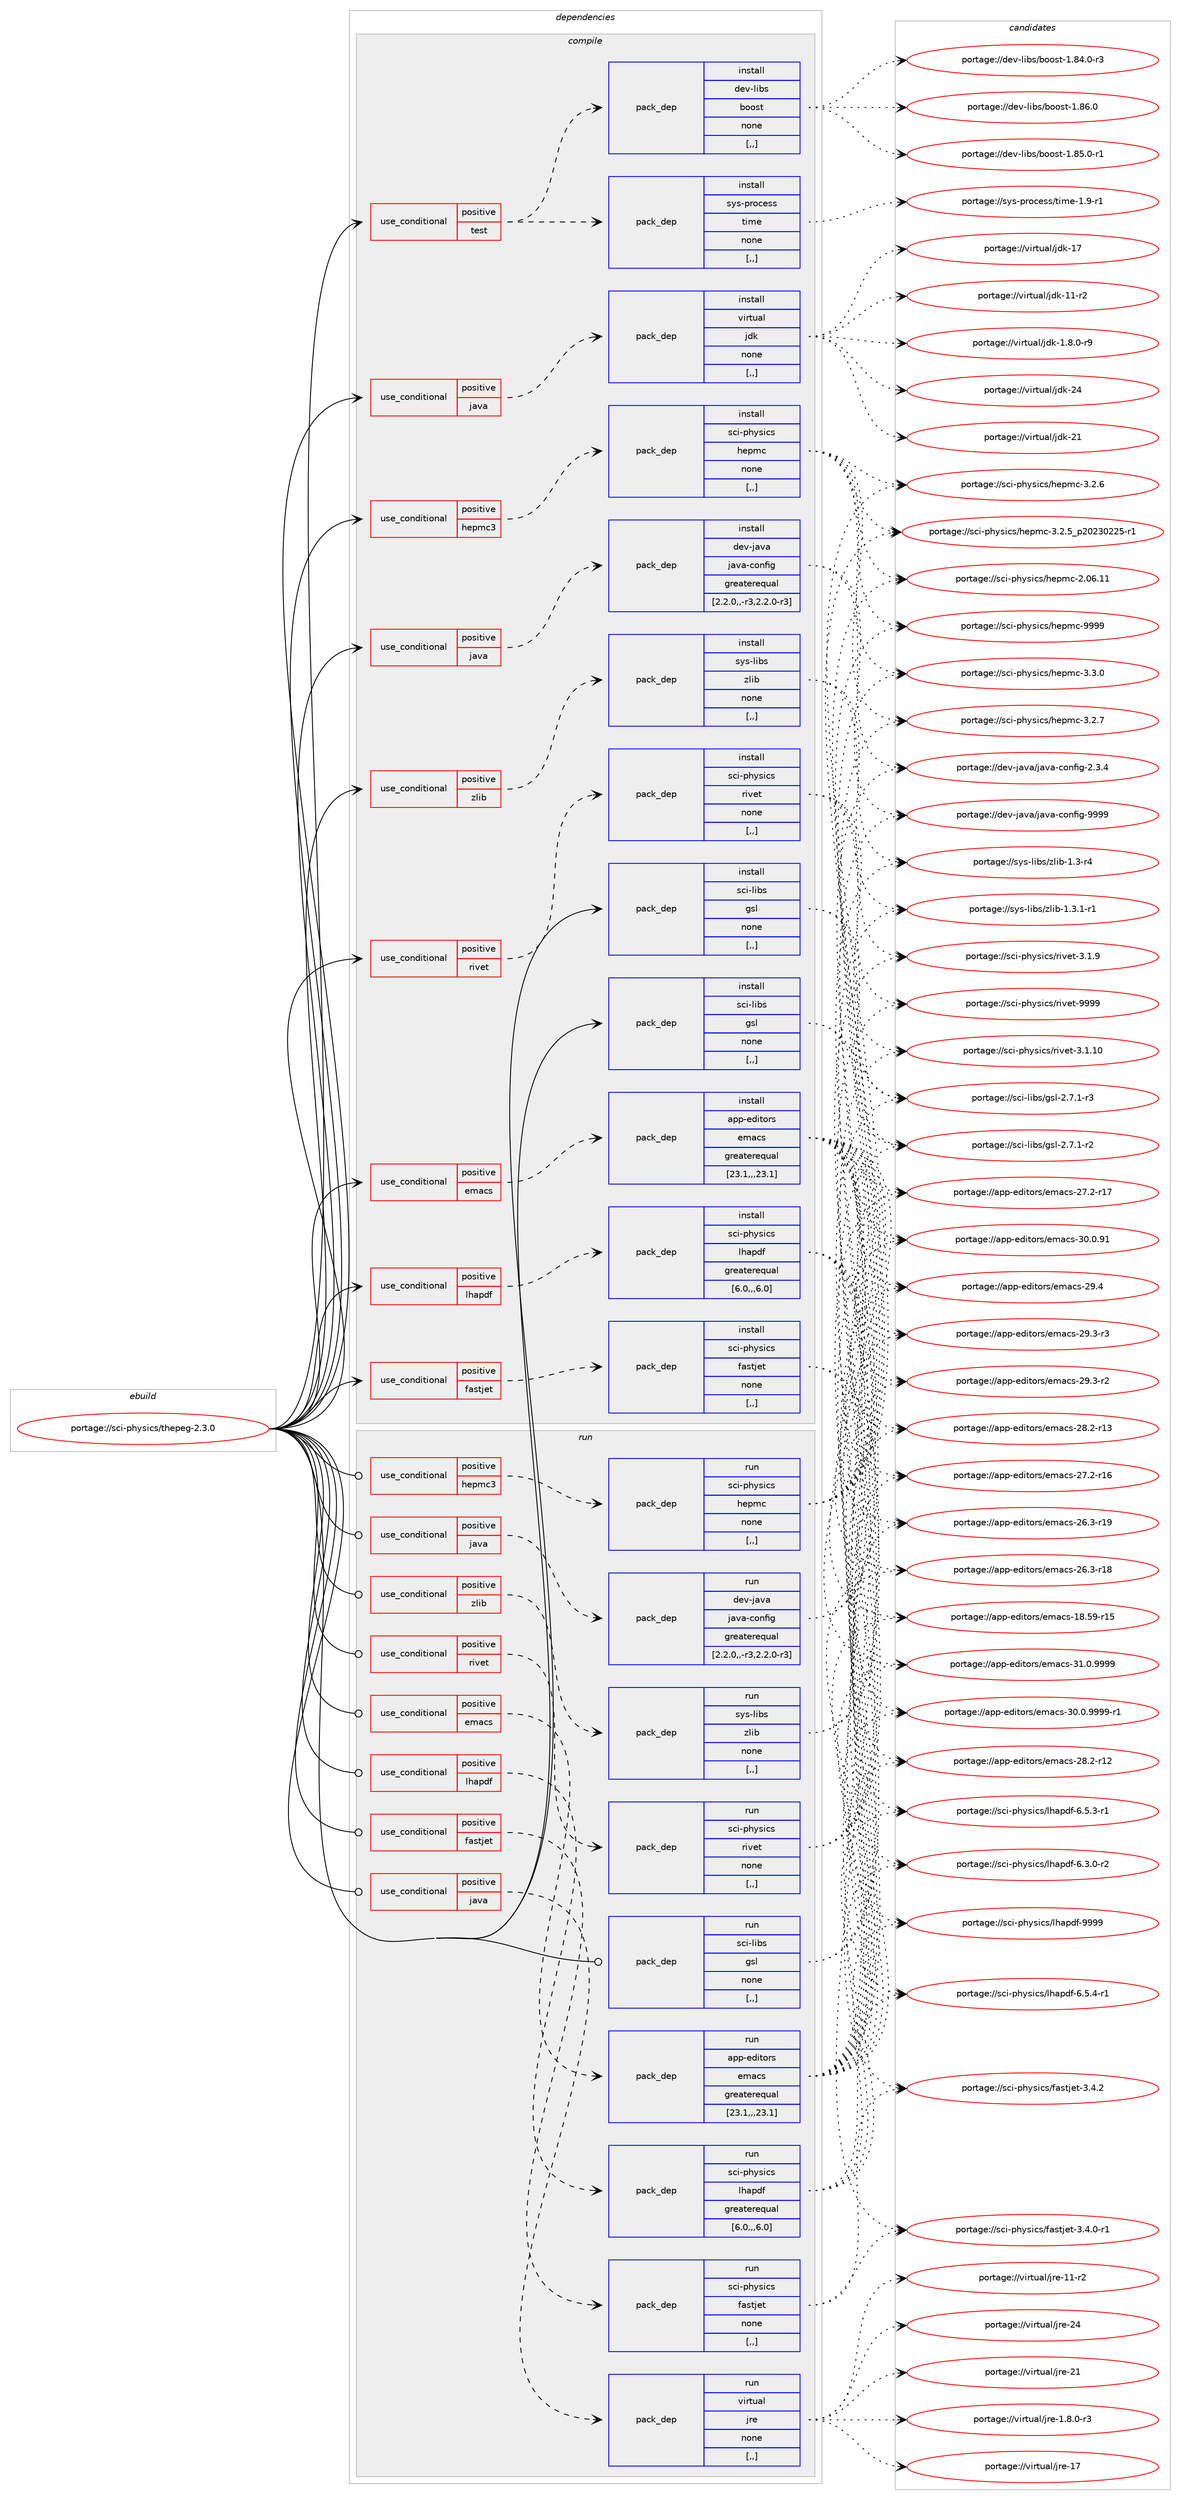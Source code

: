 digraph prolog {

# *************
# Graph options
# *************

newrank=true;
concentrate=true;
compound=true;
graph [rankdir=LR,fontname=Helvetica,fontsize=10,ranksep=1.5];#, ranksep=2.5, nodesep=0.2];
edge  [arrowhead=vee];
node  [fontname=Helvetica,fontsize=10];

# **********
# The ebuild
# **********

subgraph cluster_leftcol {
color=gray;
label=<<i>ebuild</i>>;
id [label="portage://sci-physics/thepeg-2.3.0", color=red, width=4, href="../sci-physics/thepeg-2.3.0.svg"];
}

# ****************
# The dependencies
# ****************

subgraph cluster_midcol {
color=gray;
label=<<i>dependencies</i>>;
subgraph cluster_compile {
fillcolor="#eeeeee";
style=filled;
label=<<i>compile</i>>;
subgraph cond243265 {
dependency921863 [label=<<TABLE BORDER="0" CELLBORDER="1" CELLSPACING="0" CELLPADDING="4"><TR><TD ROWSPAN="3" CELLPADDING="10">use_conditional</TD></TR><TR><TD>positive</TD></TR><TR><TD>emacs</TD></TR></TABLE>>, shape=none, color=red];
subgraph pack671942 {
dependency921864 [label=<<TABLE BORDER="0" CELLBORDER="1" CELLSPACING="0" CELLPADDING="4" WIDTH="220"><TR><TD ROWSPAN="6" CELLPADDING="30">pack_dep</TD></TR><TR><TD WIDTH="110">install</TD></TR><TR><TD>app-editors</TD></TR><TR><TD>emacs</TD></TR><TR><TD>greaterequal</TD></TR><TR><TD>[23.1,,,23.1]</TD></TR></TABLE>>, shape=none, color=blue];
}
dependency921863:e -> dependency921864:w [weight=20,style="dashed",arrowhead="vee"];
}
id:e -> dependency921863:w [weight=20,style="solid",arrowhead="vee"];
subgraph cond243266 {
dependency921865 [label=<<TABLE BORDER="0" CELLBORDER="1" CELLSPACING="0" CELLPADDING="4"><TR><TD ROWSPAN="3" CELLPADDING="10">use_conditional</TD></TR><TR><TD>positive</TD></TR><TR><TD>fastjet</TD></TR></TABLE>>, shape=none, color=red];
subgraph pack671943 {
dependency921866 [label=<<TABLE BORDER="0" CELLBORDER="1" CELLSPACING="0" CELLPADDING="4" WIDTH="220"><TR><TD ROWSPAN="6" CELLPADDING="30">pack_dep</TD></TR><TR><TD WIDTH="110">install</TD></TR><TR><TD>sci-physics</TD></TR><TR><TD>fastjet</TD></TR><TR><TD>none</TD></TR><TR><TD>[,,]</TD></TR></TABLE>>, shape=none, color=blue];
}
dependency921865:e -> dependency921866:w [weight=20,style="dashed",arrowhead="vee"];
}
id:e -> dependency921865:w [weight=20,style="solid",arrowhead="vee"];
subgraph cond243267 {
dependency921867 [label=<<TABLE BORDER="0" CELLBORDER="1" CELLSPACING="0" CELLPADDING="4"><TR><TD ROWSPAN="3" CELLPADDING="10">use_conditional</TD></TR><TR><TD>positive</TD></TR><TR><TD>hepmc3</TD></TR></TABLE>>, shape=none, color=red];
subgraph pack671944 {
dependency921868 [label=<<TABLE BORDER="0" CELLBORDER="1" CELLSPACING="0" CELLPADDING="4" WIDTH="220"><TR><TD ROWSPAN="6" CELLPADDING="30">pack_dep</TD></TR><TR><TD WIDTH="110">install</TD></TR><TR><TD>sci-physics</TD></TR><TR><TD>hepmc</TD></TR><TR><TD>none</TD></TR><TR><TD>[,,]</TD></TR></TABLE>>, shape=none, color=blue];
}
dependency921867:e -> dependency921868:w [weight=20,style="dashed",arrowhead="vee"];
}
id:e -> dependency921867:w [weight=20,style="solid",arrowhead="vee"];
subgraph cond243268 {
dependency921869 [label=<<TABLE BORDER="0" CELLBORDER="1" CELLSPACING="0" CELLPADDING="4"><TR><TD ROWSPAN="3" CELLPADDING="10">use_conditional</TD></TR><TR><TD>positive</TD></TR><TR><TD>java</TD></TR></TABLE>>, shape=none, color=red];
subgraph pack671945 {
dependency921870 [label=<<TABLE BORDER="0" CELLBORDER="1" CELLSPACING="0" CELLPADDING="4" WIDTH="220"><TR><TD ROWSPAN="6" CELLPADDING="30">pack_dep</TD></TR><TR><TD WIDTH="110">install</TD></TR><TR><TD>dev-java</TD></TR><TR><TD>java-config</TD></TR><TR><TD>greaterequal</TD></TR><TR><TD>[2.2.0,,-r3,2.2.0-r3]</TD></TR></TABLE>>, shape=none, color=blue];
}
dependency921869:e -> dependency921870:w [weight=20,style="dashed",arrowhead="vee"];
}
id:e -> dependency921869:w [weight=20,style="solid",arrowhead="vee"];
subgraph cond243269 {
dependency921871 [label=<<TABLE BORDER="0" CELLBORDER="1" CELLSPACING="0" CELLPADDING="4"><TR><TD ROWSPAN="3" CELLPADDING="10">use_conditional</TD></TR><TR><TD>positive</TD></TR><TR><TD>java</TD></TR></TABLE>>, shape=none, color=red];
subgraph pack671946 {
dependency921872 [label=<<TABLE BORDER="0" CELLBORDER="1" CELLSPACING="0" CELLPADDING="4" WIDTH="220"><TR><TD ROWSPAN="6" CELLPADDING="30">pack_dep</TD></TR><TR><TD WIDTH="110">install</TD></TR><TR><TD>virtual</TD></TR><TR><TD>jdk</TD></TR><TR><TD>none</TD></TR><TR><TD>[,,]</TD></TR></TABLE>>, shape=none, color=blue];
}
dependency921871:e -> dependency921872:w [weight=20,style="dashed",arrowhead="vee"];
}
id:e -> dependency921871:w [weight=20,style="solid",arrowhead="vee"];
subgraph cond243270 {
dependency921873 [label=<<TABLE BORDER="0" CELLBORDER="1" CELLSPACING="0" CELLPADDING="4"><TR><TD ROWSPAN="3" CELLPADDING="10">use_conditional</TD></TR><TR><TD>positive</TD></TR><TR><TD>lhapdf</TD></TR></TABLE>>, shape=none, color=red];
subgraph pack671947 {
dependency921874 [label=<<TABLE BORDER="0" CELLBORDER="1" CELLSPACING="0" CELLPADDING="4" WIDTH="220"><TR><TD ROWSPAN="6" CELLPADDING="30">pack_dep</TD></TR><TR><TD WIDTH="110">install</TD></TR><TR><TD>sci-physics</TD></TR><TR><TD>lhapdf</TD></TR><TR><TD>greaterequal</TD></TR><TR><TD>[6.0,,,6.0]</TD></TR></TABLE>>, shape=none, color=blue];
}
dependency921873:e -> dependency921874:w [weight=20,style="dashed",arrowhead="vee"];
}
id:e -> dependency921873:w [weight=20,style="solid",arrowhead="vee"];
subgraph cond243271 {
dependency921875 [label=<<TABLE BORDER="0" CELLBORDER="1" CELLSPACING="0" CELLPADDING="4"><TR><TD ROWSPAN="3" CELLPADDING="10">use_conditional</TD></TR><TR><TD>positive</TD></TR><TR><TD>rivet</TD></TR></TABLE>>, shape=none, color=red];
subgraph pack671948 {
dependency921876 [label=<<TABLE BORDER="0" CELLBORDER="1" CELLSPACING="0" CELLPADDING="4" WIDTH="220"><TR><TD ROWSPAN="6" CELLPADDING="30">pack_dep</TD></TR><TR><TD WIDTH="110">install</TD></TR><TR><TD>sci-physics</TD></TR><TR><TD>rivet</TD></TR><TR><TD>none</TD></TR><TR><TD>[,,]</TD></TR></TABLE>>, shape=none, color=blue];
}
dependency921875:e -> dependency921876:w [weight=20,style="dashed",arrowhead="vee"];
}
id:e -> dependency921875:w [weight=20,style="solid",arrowhead="vee"];
subgraph cond243272 {
dependency921877 [label=<<TABLE BORDER="0" CELLBORDER="1" CELLSPACING="0" CELLPADDING="4"><TR><TD ROWSPAN="3" CELLPADDING="10">use_conditional</TD></TR><TR><TD>positive</TD></TR><TR><TD>test</TD></TR></TABLE>>, shape=none, color=red];
subgraph pack671949 {
dependency921878 [label=<<TABLE BORDER="0" CELLBORDER="1" CELLSPACING="0" CELLPADDING="4" WIDTH="220"><TR><TD ROWSPAN="6" CELLPADDING="30">pack_dep</TD></TR><TR><TD WIDTH="110">install</TD></TR><TR><TD>sys-process</TD></TR><TR><TD>time</TD></TR><TR><TD>none</TD></TR><TR><TD>[,,]</TD></TR></TABLE>>, shape=none, color=blue];
}
dependency921877:e -> dependency921878:w [weight=20,style="dashed",arrowhead="vee"];
subgraph pack671950 {
dependency921879 [label=<<TABLE BORDER="0" CELLBORDER="1" CELLSPACING="0" CELLPADDING="4" WIDTH="220"><TR><TD ROWSPAN="6" CELLPADDING="30">pack_dep</TD></TR><TR><TD WIDTH="110">install</TD></TR><TR><TD>dev-libs</TD></TR><TR><TD>boost</TD></TR><TR><TD>none</TD></TR><TR><TD>[,,]</TD></TR></TABLE>>, shape=none, color=blue];
}
dependency921877:e -> dependency921879:w [weight=20,style="dashed",arrowhead="vee"];
}
id:e -> dependency921877:w [weight=20,style="solid",arrowhead="vee"];
subgraph cond243273 {
dependency921880 [label=<<TABLE BORDER="0" CELLBORDER="1" CELLSPACING="0" CELLPADDING="4"><TR><TD ROWSPAN="3" CELLPADDING="10">use_conditional</TD></TR><TR><TD>positive</TD></TR><TR><TD>zlib</TD></TR></TABLE>>, shape=none, color=red];
subgraph pack671951 {
dependency921881 [label=<<TABLE BORDER="0" CELLBORDER="1" CELLSPACING="0" CELLPADDING="4" WIDTH="220"><TR><TD ROWSPAN="6" CELLPADDING="30">pack_dep</TD></TR><TR><TD WIDTH="110">install</TD></TR><TR><TD>sys-libs</TD></TR><TR><TD>zlib</TD></TR><TR><TD>none</TD></TR><TR><TD>[,,]</TD></TR></TABLE>>, shape=none, color=blue];
}
dependency921880:e -> dependency921881:w [weight=20,style="dashed",arrowhead="vee"];
}
id:e -> dependency921880:w [weight=20,style="solid",arrowhead="vee"];
subgraph pack671952 {
dependency921882 [label=<<TABLE BORDER="0" CELLBORDER="1" CELLSPACING="0" CELLPADDING="4" WIDTH="220"><TR><TD ROWSPAN="6" CELLPADDING="30">pack_dep</TD></TR><TR><TD WIDTH="110">install</TD></TR><TR><TD>sci-libs</TD></TR><TR><TD>gsl</TD></TR><TR><TD>none</TD></TR><TR><TD>[,,]</TD></TR></TABLE>>, shape=none, color=blue];
}
id:e -> dependency921882:w [weight=20,style="solid",arrowhead="vee"];
subgraph pack671953 {
dependency921883 [label=<<TABLE BORDER="0" CELLBORDER="1" CELLSPACING="0" CELLPADDING="4" WIDTH="220"><TR><TD ROWSPAN="6" CELLPADDING="30">pack_dep</TD></TR><TR><TD WIDTH="110">install</TD></TR><TR><TD>sci-libs</TD></TR><TR><TD>gsl</TD></TR><TR><TD>none</TD></TR><TR><TD>[,,]</TD></TR></TABLE>>, shape=none, color=blue];
}
id:e -> dependency921883:w [weight=20,style="solid",arrowhead="vee"];
}
subgraph cluster_compileandrun {
fillcolor="#eeeeee";
style=filled;
label=<<i>compile and run</i>>;
}
subgraph cluster_run {
fillcolor="#eeeeee";
style=filled;
label=<<i>run</i>>;
subgraph cond243274 {
dependency921884 [label=<<TABLE BORDER="0" CELLBORDER="1" CELLSPACING="0" CELLPADDING="4"><TR><TD ROWSPAN="3" CELLPADDING="10">use_conditional</TD></TR><TR><TD>positive</TD></TR><TR><TD>emacs</TD></TR></TABLE>>, shape=none, color=red];
subgraph pack671954 {
dependency921885 [label=<<TABLE BORDER="0" CELLBORDER="1" CELLSPACING="0" CELLPADDING="4" WIDTH="220"><TR><TD ROWSPAN="6" CELLPADDING="30">pack_dep</TD></TR><TR><TD WIDTH="110">run</TD></TR><TR><TD>app-editors</TD></TR><TR><TD>emacs</TD></TR><TR><TD>greaterequal</TD></TR><TR><TD>[23.1,,,23.1]</TD></TR></TABLE>>, shape=none, color=blue];
}
dependency921884:e -> dependency921885:w [weight=20,style="dashed",arrowhead="vee"];
}
id:e -> dependency921884:w [weight=20,style="solid",arrowhead="odot"];
subgraph cond243275 {
dependency921886 [label=<<TABLE BORDER="0" CELLBORDER="1" CELLSPACING="0" CELLPADDING="4"><TR><TD ROWSPAN="3" CELLPADDING="10">use_conditional</TD></TR><TR><TD>positive</TD></TR><TR><TD>fastjet</TD></TR></TABLE>>, shape=none, color=red];
subgraph pack671955 {
dependency921887 [label=<<TABLE BORDER="0" CELLBORDER="1" CELLSPACING="0" CELLPADDING="4" WIDTH="220"><TR><TD ROWSPAN="6" CELLPADDING="30">pack_dep</TD></TR><TR><TD WIDTH="110">run</TD></TR><TR><TD>sci-physics</TD></TR><TR><TD>fastjet</TD></TR><TR><TD>none</TD></TR><TR><TD>[,,]</TD></TR></TABLE>>, shape=none, color=blue];
}
dependency921886:e -> dependency921887:w [weight=20,style="dashed",arrowhead="vee"];
}
id:e -> dependency921886:w [weight=20,style="solid",arrowhead="odot"];
subgraph cond243276 {
dependency921888 [label=<<TABLE BORDER="0" CELLBORDER="1" CELLSPACING="0" CELLPADDING="4"><TR><TD ROWSPAN="3" CELLPADDING="10">use_conditional</TD></TR><TR><TD>positive</TD></TR><TR><TD>hepmc3</TD></TR></TABLE>>, shape=none, color=red];
subgraph pack671956 {
dependency921889 [label=<<TABLE BORDER="0" CELLBORDER="1" CELLSPACING="0" CELLPADDING="4" WIDTH="220"><TR><TD ROWSPAN="6" CELLPADDING="30">pack_dep</TD></TR><TR><TD WIDTH="110">run</TD></TR><TR><TD>sci-physics</TD></TR><TR><TD>hepmc</TD></TR><TR><TD>none</TD></TR><TR><TD>[,,]</TD></TR></TABLE>>, shape=none, color=blue];
}
dependency921888:e -> dependency921889:w [weight=20,style="dashed",arrowhead="vee"];
}
id:e -> dependency921888:w [weight=20,style="solid",arrowhead="odot"];
subgraph cond243277 {
dependency921890 [label=<<TABLE BORDER="0" CELLBORDER="1" CELLSPACING="0" CELLPADDING="4"><TR><TD ROWSPAN="3" CELLPADDING="10">use_conditional</TD></TR><TR><TD>positive</TD></TR><TR><TD>java</TD></TR></TABLE>>, shape=none, color=red];
subgraph pack671957 {
dependency921891 [label=<<TABLE BORDER="0" CELLBORDER="1" CELLSPACING="0" CELLPADDING="4" WIDTH="220"><TR><TD ROWSPAN="6" CELLPADDING="30">pack_dep</TD></TR><TR><TD WIDTH="110">run</TD></TR><TR><TD>dev-java</TD></TR><TR><TD>java-config</TD></TR><TR><TD>greaterequal</TD></TR><TR><TD>[2.2.0,,-r3,2.2.0-r3]</TD></TR></TABLE>>, shape=none, color=blue];
}
dependency921890:e -> dependency921891:w [weight=20,style="dashed",arrowhead="vee"];
}
id:e -> dependency921890:w [weight=20,style="solid",arrowhead="odot"];
subgraph cond243278 {
dependency921892 [label=<<TABLE BORDER="0" CELLBORDER="1" CELLSPACING="0" CELLPADDING="4"><TR><TD ROWSPAN="3" CELLPADDING="10">use_conditional</TD></TR><TR><TD>positive</TD></TR><TR><TD>java</TD></TR></TABLE>>, shape=none, color=red];
subgraph pack671958 {
dependency921893 [label=<<TABLE BORDER="0" CELLBORDER="1" CELLSPACING="0" CELLPADDING="4" WIDTH="220"><TR><TD ROWSPAN="6" CELLPADDING="30">pack_dep</TD></TR><TR><TD WIDTH="110">run</TD></TR><TR><TD>virtual</TD></TR><TR><TD>jre</TD></TR><TR><TD>none</TD></TR><TR><TD>[,,]</TD></TR></TABLE>>, shape=none, color=blue];
}
dependency921892:e -> dependency921893:w [weight=20,style="dashed",arrowhead="vee"];
}
id:e -> dependency921892:w [weight=20,style="solid",arrowhead="odot"];
subgraph cond243279 {
dependency921894 [label=<<TABLE BORDER="0" CELLBORDER="1" CELLSPACING="0" CELLPADDING="4"><TR><TD ROWSPAN="3" CELLPADDING="10">use_conditional</TD></TR><TR><TD>positive</TD></TR><TR><TD>lhapdf</TD></TR></TABLE>>, shape=none, color=red];
subgraph pack671959 {
dependency921895 [label=<<TABLE BORDER="0" CELLBORDER="1" CELLSPACING="0" CELLPADDING="4" WIDTH="220"><TR><TD ROWSPAN="6" CELLPADDING="30">pack_dep</TD></TR><TR><TD WIDTH="110">run</TD></TR><TR><TD>sci-physics</TD></TR><TR><TD>lhapdf</TD></TR><TR><TD>greaterequal</TD></TR><TR><TD>[6.0,,,6.0]</TD></TR></TABLE>>, shape=none, color=blue];
}
dependency921894:e -> dependency921895:w [weight=20,style="dashed",arrowhead="vee"];
}
id:e -> dependency921894:w [weight=20,style="solid",arrowhead="odot"];
subgraph cond243280 {
dependency921896 [label=<<TABLE BORDER="0" CELLBORDER="1" CELLSPACING="0" CELLPADDING="4"><TR><TD ROWSPAN="3" CELLPADDING="10">use_conditional</TD></TR><TR><TD>positive</TD></TR><TR><TD>rivet</TD></TR></TABLE>>, shape=none, color=red];
subgraph pack671960 {
dependency921897 [label=<<TABLE BORDER="0" CELLBORDER="1" CELLSPACING="0" CELLPADDING="4" WIDTH="220"><TR><TD ROWSPAN="6" CELLPADDING="30">pack_dep</TD></TR><TR><TD WIDTH="110">run</TD></TR><TR><TD>sci-physics</TD></TR><TR><TD>rivet</TD></TR><TR><TD>none</TD></TR><TR><TD>[,,]</TD></TR></TABLE>>, shape=none, color=blue];
}
dependency921896:e -> dependency921897:w [weight=20,style="dashed",arrowhead="vee"];
}
id:e -> dependency921896:w [weight=20,style="solid",arrowhead="odot"];
subgraph cond243281 {
dependency921898 [label=<<TABLE BORDER="0" CELLBORDER="1" CELLSPACING="0" CELLPADDING="4"><TR><TD ROWSPAN="3" CELLPADDING="10">use_conditional</TD></TR><TR><TD>positive</TD></TR><TR><TD>zlib</TD></TR></TABLE>>, shape=none, color=red];
subgraph pack671961 {
dependency921899 [label=<<TABLE BORDER="0" CELLBORDER="1" CELLSPACING="0" CELLPADDING="4" WIDTH="220"><TR><TD ROWSPAN="6" CELLPADDING="30">pack_dep</TD></TR><TR><TD WIDTH="110">run</TD></TR><TR><TD>sys-libs</TD></TR><TR><TD>zlib</TD></TR><TR><TD>none</TD></TR><TR><TD>[,,]</TD></TR></TABLE>>, shape=none, color=blue];
}
dependency921898:e -> dependency921899:w [weight=20,style="dashed",arrowhead="vee"];
}
id:e -> dependency921898:w [weight=20,style="solid",arrowhead="odot"];
subgraph pack671962 {
dependency921900 [label=<<TABLE BORDER="0" CELLBORDER="1" CELLSPACING="0" CELLPADDING="4" WIDTH="220"><TR><TD ROWSPAN="6" CELLPADDING="30">pack_dep</TD></TR><TR><TD WIDTH="110">run</TD></TR><TR><TD>sci-libs</TD></TR><TR><TD>gsl</TD></TR><TR><TD>none</TD></TR><TR><TD>[,,]</TD></TR></TABLE>>, shape=none, color=blue];
}
id:e -> dependency921900:w [weight=20,style="solid",arrowhead="odot"];
}
}

# **************
# The candidates
# **************

subgraph cluster_choices {
rank=same;
color=gray;
label=<<i>candidates</i>>;

subgraph choice671942 {
color=black;
nodesep=1;
choice971121124510110010511611111411547101109979911545514946484657575757 [label="portage://app-editors/emacs-31.0.9999", color=red, width=4,href="../app-editors/emacs-31.0.9999.svg"];
choice9711211245101100105116111114115471011099799115455148464846575757574511449 [label="portage://app-editors/emacs-30.0.9999-r1", color=red, width=4,href="../app-editors/emacs-30.0.9999-r1.svg"];
choice97112112451011001051161111141154710110997991154551484648465749 [label="portage://app-editors/emacs-30.0.91", color=red, width=4,href="../app-editors/emacs-30.0.91.svg"];
choice97112112451011001051161111141154710110997991154550574652 [label="portage://app-editors/emacs-29.4", color=red, width=4,href="../app-editors/emacs-29.4.svg"];
choice971121124510110010511611111411547101109979911545505746514511451 [label="portage://app-editors/emacs-29.3-r3", color=red, width=4,href="../app-editors/emacs-29.3-r3.svg"];
choice971121124510110010511611111411547101109979911545505746514511450 [label="portage://app-editors/emacs-29.3-r2", color=red, width=4,href="../app-editors/emacs-29.3-r2.svg"];
choice97112112451011001051161111141154710110997991154550564650451144951 [label="portage://app-editors/emacs-28.2-r13", color=red, width=4,href="../app-editors/emacs-28.2-r13.svg"];
choice97112112451011001051161111141154710110997991154550564650451144950 [label="portage://app-editors/emacs-28.2-r12", color=red, width=4,href="../app-editors/emacs-28.2-r12.svg"];
choice97112112451011001051161111141154710110997991154550554650451144955 [label="portage://app-editors/emacs-27.2-r17", color=red, width=4,href="../app-editors/emacs-27.2-r17.svg"];
choice97112112451011001051161111141154710110997991154550554650451144954 [label="portage://app-editors/emacs-27.2-r16", color=red, width=4,href="../app-editors/emacs-27.2-r16.svg"];
choice97112112451011001051161111141154710110997991154550544651451144957 [label="portage://app-editors/emacs-26.3-r19", color=red, width=4,href="../app-editors/emacs-26.3-r19.svg"];
choice97112112451011001051161111141154710110997991154550544651451144956 [label="portage://app-editors/emacs-26.3-r18", color=red, width=4,href="../app-editors/emacs-26.3-r18.svg"];
choice9711211245101100105116111114115471011099799115454956465357451144953 [label="portage://app-editors/emacs-18.59-r15", color=red, width=4,href="../app-editors/emacs-18.59-r15.svg"];
dependency921864:e -> choice971121124510110010511611111411547101109979911545514946484657575757:w [style=dotted,weight="100"];
dependency921864:e -> choice9711211245101100105116111114115471011099799115455148464846575757574511449:w [style=dotted,weight="100"];
dependency921864:e -> choice97112112451011001051161111141154710110997991154551484648465749:w [style=dotted,weight="100"];
dependency921864:e -> choice97112112451011001051161111141154710110997991154550574652:w [style=dotted,weight="100"];
dependency921864:e -> choice971121124510110010511611111411547101109979911545505746514511451:w [style=dotted,weight="100"];
dependency921864:e -> choice971121124510110010511611111411547101109979911545505746514511450:w [style=dotted,weight="100"];
dependency921864:e -> choice97112112451011001051161111141154710110997991154550564650451144951:w [style=dotted,weight="100"];
dependency921864:e -> choice97112112451011001051161111141154710110997991154550564650451144950:w [style=dotted,weight="100"];
dependency921864:e -> choice97112112451011001051161111141154710110997991154550554650451144955:w [style=dotted,weight="100"];
dependency921864:e -> choice97112112451011001051161111141154710110997991154550554650451144954:w [style=dotted,weight="100"];
dependency921864:e -> choice97112112451011001051161111141154710110997991154550544651451144957:w [style=dotted,weight="100"];
dependency921864:e -> choice97112112451011001051161111141154710110997991154550544651451144956:w [style=dotted,weight="100"];
dependency921864:e -> choice9711211245101100105116111114115471011099799115454956465357451144953:w [style=dotted,weight="100"];
}
subgraph choice671943 {
color=black;
nodesep=1;
choice1159910545112104121115105991154710297115116106101116455146524650 [label="portage://sci-physics/fastjet-3.4.2", color=red, width=4,href="../sci-physics/fastjet-3.4.2.svg"];
choice11599105451121041211151059911547102971151161061011164551465246484511449 [label="portage://sci-physics/fastjet-3.4.0-r1", color=red, width=4,href="../sci-physics/fastjet-3.4.0-r1.svg"];
dependency921866:e -> choice1159910545112104121115105991154710297115116106101116455146524650:w [style=dotted,weight="100"];
dependency921866:e -> choice11599105451121041211151059911547102971151161061011164551465246484511449:w [style=dotted,weight="100"];
}
subgraph choice671944 {
color=black;
nodesep=1;
choice11599105451121041211151059911547104101112109994557575757 [label="portage://sci-physics/hepmc-9999", color=red, width=4,href="../sci-physics/hepmc-9999.svg"];
choice1159910545112104121115105991154710410111210999455146514648 [label="portage://sci-physics/hepmc-3.3.0", color=red, width=4,href="../sci-physics/hepmc-3.3.0.svg"];
choice1159910545112104121115105991154710410111210999455146504655 [label="portage://sci-physics/hepmc-3.2.7", color=red, width=4,href="../sci-physics/hepmc-3.2.7.svg"];
choice1159910545112104121115105991154710410111210999455146504654 [label="portage://sci-physics/hepmc-3.2.6", color=red, width=4,href="../sci-physics/hepmc-3.2.6.svg"];
choice11599105451121041211151059911547104101112109994551465046539511250485051485050534511449 [label="portage://sci-physics/hepmc-3.2.5_p20230225-r1", color=red, width=4,href="../sci-physics/hepmc-3.2.5_p20230225-r1.svg"];
choice11599105451121041211151059911547104101112109994550464854464949 [label="portage://sci-physics/hepmc-2.06.11", color=red, width=4,href="../sci-physics/hepmc-2.06.11.svg"];
dependency921868:e -> choice11599105451121041211151059911547104101112109994557575757:w [style=dotted,weight="100"];
dependency921868:e -> choice1159910545112104121115105991154710410111210999455146514648:w [style=dotted,weight="100"];
dependency921868:e -> choice1159910545112104121115105991154710410111210999455146504655:w [style=dotted,weight="100"];
dependency921868:e -> choice1159910545112104121115105991154710410111210999455146504654:w [style=dotted,weight="100"];
dependency921868:e -> choice11599105451121041211151059911547104101112109994551465046539511250485051485050534511449:w [style=dotted,weight="100"];
dependency921868:e -> choice11599105451121041211151059911547104101112109994550464854464949:w [style=dotted,weight="100"];
}
subgraph choice671945 {
color=black;
nodesep=1;
choice10010111845106971189747106971189745991111101021051034557575757 [label="portage://dev-java/java-config-9999", color=red, width=4,href="../dev-java/java-config-9999.svg"];
choice1001011184510697118974710697118974599111110102105103455046514652 [label="portage://dev-java/java-config-2.3.4", color=red, width=4,href="../dev-java/java-config-2.3.4.svg"];
dependency921870:e -> choice10010111845106971189747106971189745991111101021051034557575757:w [style=dotted,weight="100"];
dependency921870:e -> choice1001011184510697118974710697118974599111110102105103455046514652:w [style=dotted,weight="100"];
}
subgraph choice671946 {
color=black;
nodesep=1;
choice1181051141161179710847106100107455052 [label="portage://virtual/jdk-24", color=red, width=4,href="../virtual/jdk-24.svg"];
choice1181051141161179710847106100107455049 [label="portage://virtual/jdk-21", color=red, width=4,href="../virtual/jdk-21.svg"];
choice1181051141161179710847106100107454955 [label="portage://virtual/jdk-17", color=red, width=4,href="../virtual/jdk-17.svg"];
choice11810511411611797108471061001074549494511450 [label="portage://virtual/jdk-11-r2", color=red, width=4,href="../virtual/jdk-11-r2.svg"];
choice11810511411611797108471061001074549465646484511457 [label="portage://virtual/jdk-1.8.0-r9", color=red, width=4,href="../virtual/jdk-1.8.0-r9.svg"];
dependency921872:e -> choice1181051141161179710847106100107455052:w [style=dotted,weight="100"];
dependency921872:e -> choice1181051141161179710847106100107455049:w [style=dotted,weight="100"];
dependency921872:e -> choice1181051141161179710847106100107454955:w [style=dotted,weight="100"];
dependency921872:e -> choice11810511411611797108471061001074549494511450:w [style=dotted,weight="100"];
dependency921872:e -> choice11810511411611797108471061001074549465646484511457:w [style=dotted,weight="100"];
}
subgraph choice671947 {
color=black;
nodesep=1;
choice11599105451121041211151059911547108104971121001024557575757 [label="portage://sci-physics/lhapdf-9999", color=red, width=4,href="../sci-physics/lhapdf-9999.svg"];
choice11599105451121041211151059911547108104971121001024554465346524511449 [label="portage://sci-physics/lhapdf-6.5.4-r1", color=red, width=4,href="../sci-physics/lhapdf-6.5.4-r1.svg"];
choice11599105451121041211151059911547108104971121001024554465346514511449 [label="portage://sci-physics/lhapdf-6.5.3-r1", color=red, width=4,href="../sci-physics/lhapdf-6.5.3-r1.svg"];
choice11599105451121041211151059911547108104971121001024554465146484511450 [label="portage://sci-physics/lhapdf-6.3.0-r2", color=red, width=4,href="../sci-physics/lhapdf-6.3.0-r2.svg"];
dependency921874:e -> choice11599105451121041211151059911547108104971121001024557575757:w [style=dotted,weight="100"];
dependency921874:e -> choice11599105451121041211151059911547108104971121001024554465346524511449:w [style=dotted,weight="100"];
dependency921874:e -> choice11599105451121041211151059911547108104971121001024554465346514511449:w [style=dotted,weight="100"];
dependency921874:e -> choice11599105451121041211151059911547108104971121001024554465146484511450:w [style=dotted,weight="100"];
}
subgraph choice671948 {
color=black;
nodesep=1;
choice115991054511210412111510599115471141051181011164557575757 [label="portage://sci-physics/rivet-9999", color=red, width=4,href="../sci-physics/rivet-9999.svg"];
choice1159910545112104121115105991154711410511810111645514649464948 [label="portage://sci-physics/rivet-3.1.10", color=red, width=4,href="../sci-physics/rivet-3.1.10.svg"];
choice11599105451121041211151059911547114105118101116455146494657 [label="portage://sci-physics/rivet-3.1.9", color=red, width=4,href="../sci-physics/rivet-3.1.9.svg"];
dependency921876:e -> choice115991054511210412111510599115471141051181011164557575757:w [style=dotted,weight="100"];
dependency921876:e -> choice1159910545112104121115105991154711410511810111645514649464948:w [style=dotted,weight="100"];
dependency921876:e -> choice11599105451121041211151059911547114105118101116455146494657:w [style=dotted,weight="100"];
}
subgraph choice671949 {
color=black;
nodesep=1;
choice115121115451121141119910111511547116105109101454946574511449 [label="portage://sys-process/time-1.9-r1", color=red, width=4,href="../sys-process/time-1.9-r1.svg"];
dependency921878:e -> choice115121115451121141119910111511547116105109101454946574511449:w [style=dotted,weight="100"];
}
subgraph choice671950 {
color=black;
nodesep=1;
choice1001011184510810598115479811111111511645494656544648 [label="portage://dev-libs/boost-1.86.0", color=red, width=4,href="../dev-libs/boost-1.86.0.svg"];
choice10010111845108105981154798111111115116454946565346484511449 [label="portage://dev-libs/boost-1.85.0-r1", color=red, width=4,href="../dev-libs/boost-1.85.0-r1.svg"];
choice10010111845108105981154798111111115116454946565246484511451 [label="portage://dev-libs/boost-1.84.0-r3", color=red, width=4,href="../dev-libs/boost-1.84.0-r3.svg"];
dependency921879:e -> choice1001011184510810598115479811111111511645494656544648:w [style=dotted,weight="100"];
dependency921879:e -> choice10010111845108105981154798111111115116454946565346484511449:w [style=dotted,weight="100"];
dependency921879:e -> choice10010111845108105981154798111111115116454946565246484511451:w [style=dotted,weight="100"];
}
subgraph choice671951 {
color=black;
nodesep=1;
choice115121115451081059811547122108105984549465146494511449 [label="portage://sys-libs/zlib-1.3.1-r1", color=red, width=4,href="../sys-libs/zlib-1.3.1-r1.svg"];
choice11512111545108105981154712210810598454946514511452 [label="portage://sys-libs/zlib-1.3-r4", color=red, width=4,href="../sys-libs/zlib-1.3-r4.svg"];
dependency921881:e -> choice115121115451081059811547122108105984549465146494511449:w [style=dotted,weight="100"];
dependency921881:e -> choice11512111545108105981154712210810598454946514511452:w [style=dotted,weight="100"];
}
subgraph choice671952 {
color=black;
nodesep=1;
choice115991054510810598115471031151084550465546494511451 [label="portage://sci-libs/gsl-2.7.1-r3", color=red, width=4,href="../sci-libs/gsl-2.7.1-r3.svg"];
choice115991054510810598115471031151084550465546494511450 [label="portage://sci-libs/gsl-2.7.1-r2", color=red, width=4,href="../sci-libs/gsl-2.7.1-r2.svg"];
dependency921882:e -> choice115991054510810598115471031151084550465546494511451:w [style=dotted,weight="100"];
dependency921882:e -> choice115991054510810598115471031151084550465546494511450:w [style=dotted,weight="100"];
}
subgraph choice671953 {
color=black;
nodesep=1;
choice115991054510810598115471031151084550465546494511451 [label="portage://sci-libs/gsl-2.7.1-r3", color=red, width=4,href="../sci-libs/gsl-2.7.1-r3.svg"];
choice115991054510810598115471031151084550465546494511450 [label="portage://sci-libs/gsl-2.7.1-r2", color=red, width=4,href="../sci-libs/gsl-2.7.1-r2.svg"];
dependency921883:e -> choice115991054510810598115471031151084550465546494511451:w [style=dotted,weight="100"];
dependency921883:e -> choice115991054510810598115471031151084550465546494511450:w [style=dotted,weight="100"];
}
subgraph choice671954 {
color=black;
nodesep=1;
choice971121124510110010511611111411547101109979911545514946484657575757 [label="portage://app-editors/emacs-31.0.9999", color=red, width=4,href="../app-editors/emacs-31.0.9999.svg"];
choice9711211245101100105116111114115471011099799115455148464846575757574511449 [label="portage://app-editors/emacs-30.0.9999-r1", color=red, width=4,href="../app-editors/emacs-30.0.9999-r1.svg"];
choice97112112451011001051161111141154710110997991154551484648465749 [label="portage://app-editors/emacs-30.0.91", color=red, width=4,href="../app-editors/emacs-30.0.91.svg"];
choice97112112451011001051161111141154710110997991154550574652 [label="portage://app-editors/emacs-29.4", color=red, width=4,href="../app-editors/emacs-29.4.svg"];
choice971121124510110010511611111411547101109979911545505746514511451 [label="portage://app-editors/emacs-29.3-r3", color=red, width=4,href="../app-editors/emacs-29.3-r3.svg"];
choice971121124510110010511611111411547101109979911545505746514511450 [label="portage://app-editors/emacs-29.3-r2", color=red, width=4,href="../app-editors/emacs-29.3-r2.svg"];
choice97112112451011001051161111141154710110997991154550564650451144951 [label="portage://app-editors/emacs-28.2-r13", color=red, width=4,href="../app-editors/emacs-28.2-r13.svg"];
choice97112112451011001051161111141154710110997991154550564650451144950 [label="portage://app-editors/emacs-28.2-r12", color=red, width=4,href="../app-editors/emacs-28.2-r12.svg"];
choice97112112451011001051161111141154710110997991154550554650451144955 [label="portage://app-editors/emacs-27.2-r17", color=red, width=4,href="../app-editors/emacs-27.2-r17.svg"];
choice97112112451011001051161111141154710110997991154550554650451144954 [label="portage://app-editors/emacs-27.2-r16", color=red, width=4,href="../app-editors/emacs-27.2-r16.svg"];
choice97112112451011001051161111141154710110997991154550544651451144957 [label="portage://app-editors/emacs-26.3-r19", color=red, width=4,href="../app-editors/emacs-26.3-r19.svg"];
choice97112112451011001051161111141154710110997991154550544651451144956 [label="portage://app-editors/emacs-26.3-r18", color=red, width=4,href="../app-editors/emacs-26.3-r18.svg"];
choice9711211245101100105116111114115471011099799115454956465357451144953 [label="portage://app-editors/emacs-18.59-r15", color=red, width=4,href="../app-editors/emacs-18.59-r15.svg"];
dependency921885:e -> choice971121124510110010511611111411547101109979911545514946484657575757:w [style=dotted,weight="100"];
dependency921885:e -> choice9711211245101100105116111114115471011099799115455148464846575757574511449:w [style=dotted,weight="100"];
dependency921885:e -> choice97112112451011001051161111141154710110997991154551484648465749:w [style=dotted,weight="100"];
dependency921885:e -> choice97112112451011001051161111141154710110997991154550574652:w [style=dotted,weight="100"];
dependency921885:e -> choice971121124510110010511611111411547101109979911545505746514511451:w [style=dotted,weight="100"];
dependency921885:e -> choice971121124510110010511611111411547101109979911545505746514511450:w [style=dotted,weight="100"];
dependency921885:e -> choice97112112451011001051161111141154710110997991154550564650451144951:w [style=dotted,weight="100"];
dependency921885:e -> choice97112112451011001051161111141154710110997991154550564650451144950:w [style=dotted,weight="100"];
dependency921885:e -> choice97112112451011001051161111141154710110997991154550554650451144955:w [style=dotted,weight="100"];
dependency921885:e -> choice97112112451011001051161111141154710110997991154550554650451144954:w [style=dotted,weight="100"];
dependency921885:e -> choice97112112451011001051161111141154710110997991154550544651451144957:w [style=dotted,weight="100"];
dependency921885:e -> choice97112112451011001051161111141154710110997991154550544651451144956:w [style=dotted,weight="100"];
dependency921885:e -> choice9711211245101100105116111114115471011099799115454956465357451144953:w [style=dotted,weight="100"];
}
subgraph choice671955 {
color=black;
nodesep=1;
choice1159910545112104121115105991154710297115116106101116455146524650 [label="portage://sci-physics/fastjet-3.4.2", color=red, width=4,href="../sci-physics/fastjet-3.4.2.svg"];
choice11599105451121041211151059911547102971151161061011164551465246484511449 [label="portage://sci-physics/fastjet-3.4.0-r1", color=red, width=4,href="../sci-physics/fastjet-3.4.0-r1.svg"];
dependency921887:e -> choice1159910545112104121115105991154710297115116106101116455146524650:w [style=dotted,weight="100"];
dependency921887:e -> choice11599105451121041211151059911547102971151161061011164551465246484511449:w [style=dotted,weight="100"];
}
subgraph choice671956 {
color=black;
nodesep=1;
choice11599105451121041211151059911547104101112109994557575757 [label="portage://sci-physics/hepmc-9999", color=red, width=4,href="../sci-physics/hepmc-9999.svg"];
choice1159910545112104121115105991154710410111210999455146514648 [label="portage://sci-physics/hepmc-3.3.0", color=red, width=4,href="../sci-physics/hepmc-3.3.0.svg"];
choice1159910545112104121115105991154710410111210999455146504655 [label="portage://sci-physics/hepmc-3.2.7", color=red, width=4,href="../sci-physics/hepmc-3.2.7.svg"];
choice1159910545112104121115105991154710410111210999455146504654 [label="portage://sci-physics/hepmc-3.2.6", color=red, width=4,href="../sci-physics/hepmc-3.2.6.svg"];
choice11599105451121041211151059911547104101112109994551465046539511250485051485050534511449 [label="portage://sci-physics/hepmc-3.2.5_p20230225-r1", color=red, width=4,href="../sci-physics/hepmc-3.2.5_p20230225-r1.svg"];
choice11599105451121041211151059911547104101112109994550464854464949 [label="portage://sci-physics/hepmc-2.06.11", color=red, width=4,href="../sci-physics/hepmc-2.06.11.svg"];
dependency921889:e -> choice11599105451121041211151059911547104101112109994557575757:w [style=dotted,weight="100"];
dependency921889:e -> choice1159910545112104121115105991154710410111210999455146514648:w [style=dotted,weight="100"];
dependency921889:e -> choice1159910545112104121115105991154710410111210999455146504655:w [style=dotted,weight="100"];
dependency921889:e -> choice1159910545112104121115105991154710410111210999455146504654:w [style=dotted,weight="100"];
dependency921889:e -> choice11599105451121041211151059911547104101112109994551465046539511250485051485050534511449:w [style=dotted,weight="100"];
dependency921889:e -> choice11599105451121041211151059911547104101112109994550464854464949:w [style=dotted,weight="100"];
}
subgraph choice671957 {
color=black;
nodesep=1;
choice10010111845106971189747106971189745991111101021051034557575757 [label="portage://dev-java/java-config-9999", color=red, width=4,href="../dev-java/java-config-9999.svg"];
choice1001011184510697118974710697118974599111110102105103455046514652 [label="portage://dev-java/java-config-2.3.4", color=red, width=4,href="../dev-java/java-config-2.3.4.svg"];
dependency921891:e -> choice10010111845106971189747106971189745991111101021051034557575757:w [style=dotted,weight="100"];
dependency921891:e -> choice1001011184510697118974710697118974599111110102105103455046514652:w [style=dotted,weight="100"];
}
subgraph choice671958 {
color=black;
nodesep=1;
choice1181051141161179710847106114101455052 [label="portage://virtual/jre-24", color=red, width=4,href="../virtual/jre-24.svg"];
choice1181051141161179710847106114101455049 [label="portage://virtual/jre-21", color=red, width=4,href="../virtual/jre-21.svg"];
choice1181051141161179710847106114101454955 [label="portage://virtual/jre-17", color=red, width=4,href="../virtual/jre-17.svg"];
choice11810511411611797108471061141014549494511450 [label="portage://virtual/jre-11-r2", color=red, width=4,href="../virtual/jre-11-r2.svg"];
choice11810511411611797108471061141014549465646484511451 [label="portage://virtual/jre-1.8.0-r3", color=red, width=4,href="../virtual/jre-1.8.0-r3.svg"];
dependency921893:e -> choice1181051141161179710847106114101455052:w [style=dotted,weight="100"];
dependency921893:e -> choice1181051141161179710847106114101455049:w [style=dotted,weight="100"];
dependency921893:e -> choice1181051141161179710847106114101454955:w [style=dotted,weight="100"];
dependency921893:e -> choice11810511411611797108471061141014549494511450:w [style=dotted,weight="100"];
dependency921893:e -> choice11810511411611797108471061141014549465646484511451:w [style=dotted,weight="100"];
}
subgraph choice671959 {
color=black;
nodesep=1;
choice11599105451121041211151059911547108104971121001024557575757 [label="portage://sci-physics/lhapdf-9999", color=red, width=4,href="../sci-physics/lhapdf-9999.svg"];
choice11599105451121041211151059911547108104971121001024554465346524511449 [label="portage://sci-physics/lhapdf-6.5.4-r1", color=red, width=4,href="../sci-physics/lhapdf-6.5.4-r1.svg"];
choice11599105451121041211151059911547108104971121001024554465346514511449 [label="portage://sci-physics/lhapdf-6.5.3-r1", color=red, width=4,href="../sci-physics/lhapdf-6.5.3-r1.svg"];
choice11599105451121041211151059911547108104971121001024554465146484511450 [label="portage://sci-physics/lhapdf-6.3.0-r2", color=red, width=4,href="../sci-physics/lhapdf-6.3.0-r2.svg"];
dependency921895:e -> choice11599105451121041211151059911547108104971121001024557575757:w [style=dotted,weight="100"];
dependency921895:e -> choice11599105451121041211151059911547108104971121001024554465346524511449:w [style=dotted,weight="100"];
dependency921895:e -> choice11599105451121041211151059911547108104971121001024554465346514511449:w [style=dotted,weight="100"];
dependency921895:e -> choice11599105451121041211151059911547108104971121001024554465146484511450:w [style=dotted,weight="100"];
}
subgraph choice671960 {
color=black;
nodesep=1;
choice115991054511210412111510599115471141051181011164557575757 [label="portage://sci-physics/rivet-9999", color=red, width=4,href="../sci-physics/rivet-9999.svg"];
choice1159910545112104121115105991154711410511810111645514649464948 [label="portage://sci-physics/rivet-3.1.10", color=red, width=4,href="../sci-physics/rivet-3.1.10.svg"];
choice11599105451121041211151059911547114105118101116455146494657 [label="portage://sci-physics/rivet-3.1.9", color=red, width=4,href="../sci-physics/rivet-3.1.9.svg"];
dependency921897:e -> choice115991054511210412111510599115471141051181011164557575757:w [style=dotted,weight="100"];
dependency921897:e -> choice1159910545112104121115105991154711410511810111645514649464948:w [style=dotted,weight="100"];
dependency921897:e -> choice11599105451121041211151059911547114105118101116455146494657:w [style=dotted,weight="100"];
}
subgraph choice671961 {
color=black;
nodesep=1;
choice115121115451081059811547122108105984549465146494511449 [label="portage://sys-libs/zlib-1.3.1-r1", color=red, width=4,href="../sys-libs/zlib-1.3.1-r1.svg"];
choice11512111545108105981154712210810598454946514511452 [label="portage://sys-libs/zlib-1.3-r4", color=red, width=4,href="../sys-libs/zlib-1.3-r4.svg"];
dependency921899:e -> choice115121115451081059811547122108105984549465146494511449:w [style=dotted,weight="100"];
dependency921899:e -> choice11512111545108105981154712210810598454946514511452:w [style=dotted,weight="100"];
}
subgraph choice671962 {
color=black;
nodesep=1;
choice115991054510810598115471031151084550465546494511451 [label="portage://sci-libs/gsl-2.7.1-r3", color=red, width=4,href="../sci-libs/gsl-2.7.1-r3.svg"];
choice115991054510810598115471031151084550465546494511450 [label="portage://sci-libs/gsl-2.7.1-r2", color=red, width=4,href="../sci-libs/gsl-2.7.1-r2.svg"];
dependency921900:e -> choice115991054510810598115471031151084550465546494511451:w [style=dotted,weight="100"];
dependency921900:e -> choice115991054510810598115471031151084550465546494511450:w [style=dotted,weight="100"];
}
}

}
